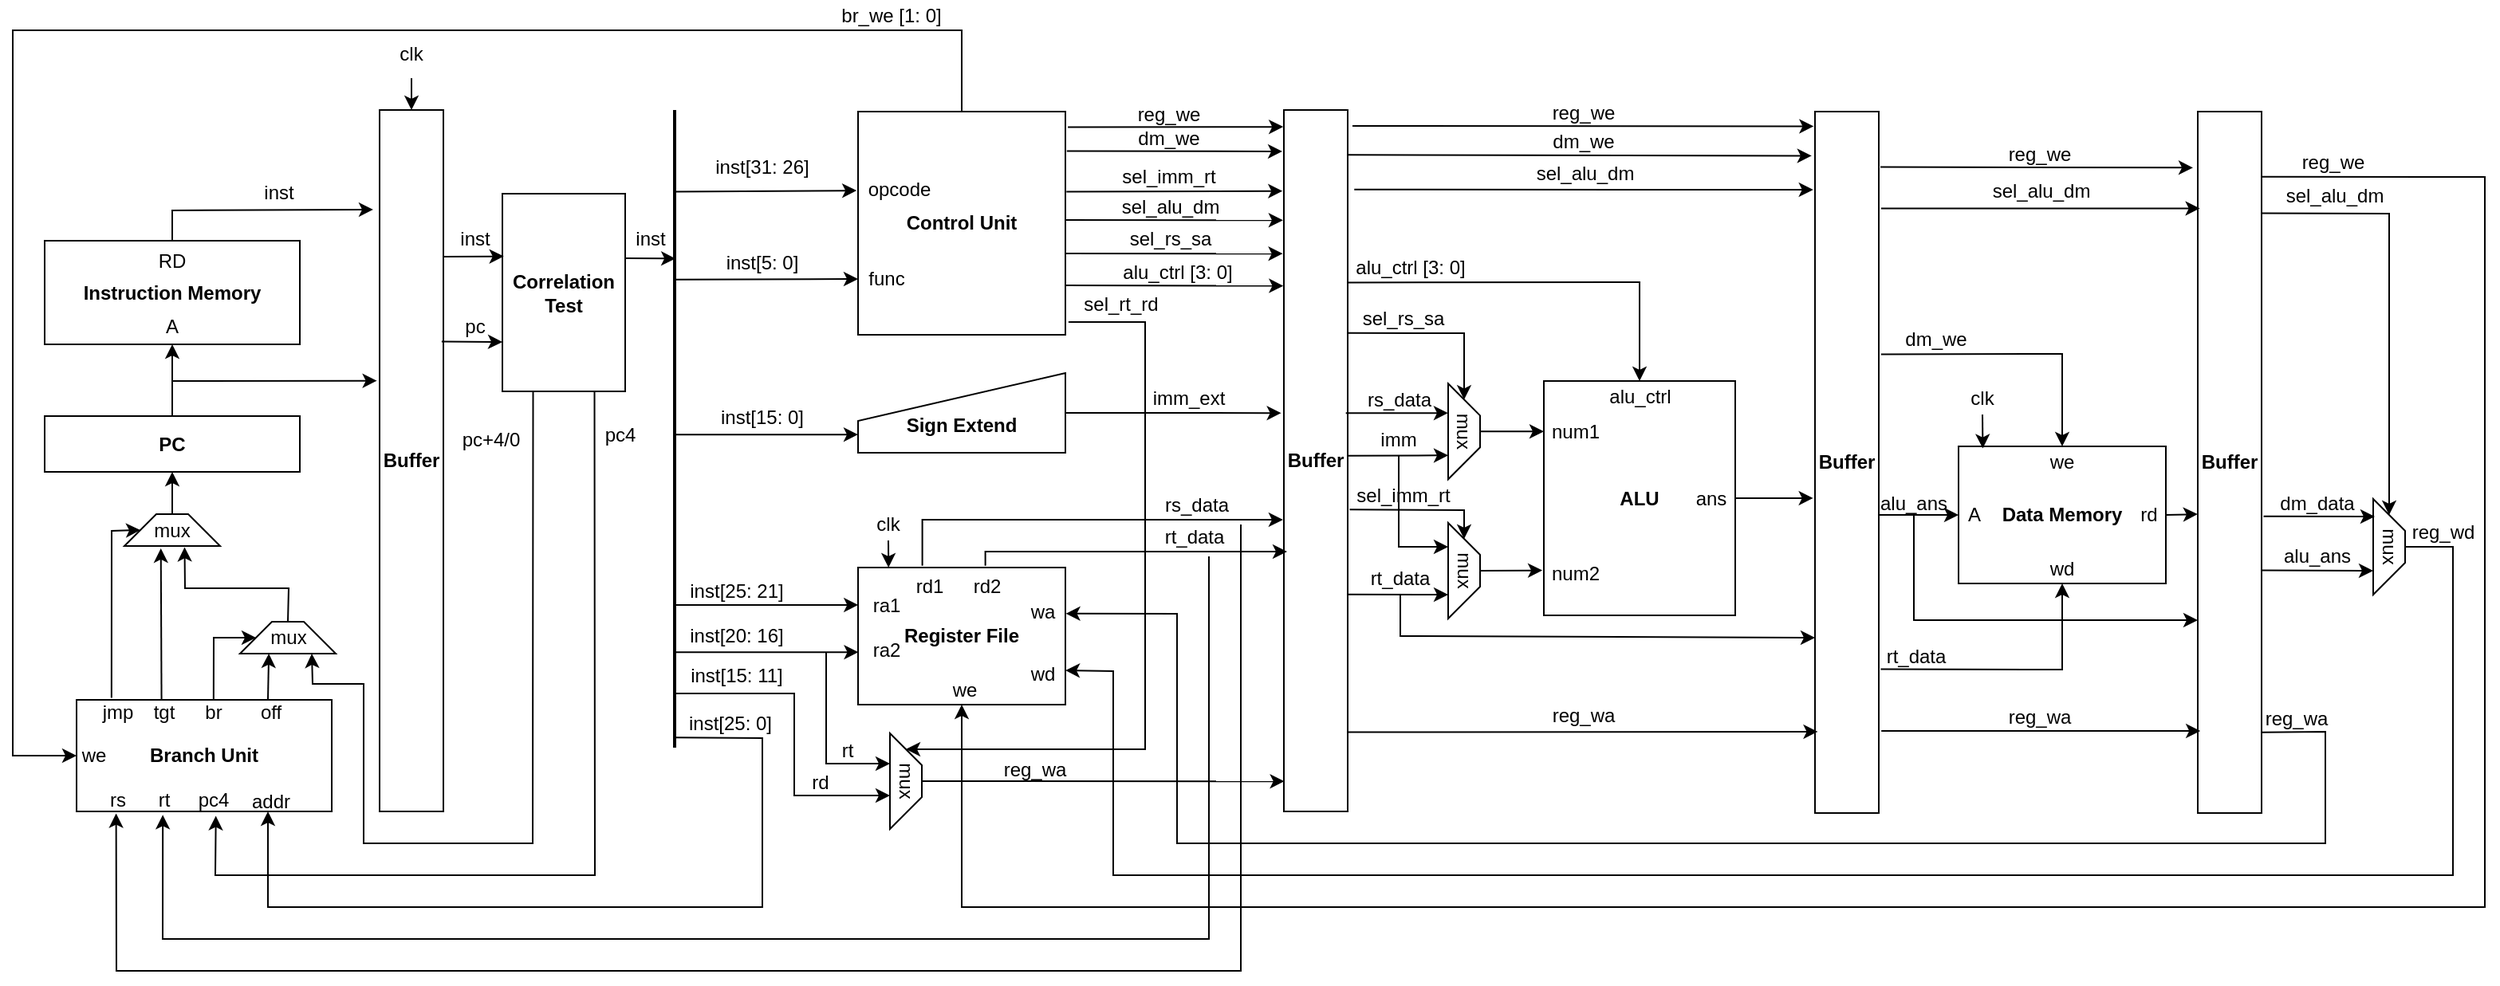 <mxfile version="16.5.1" type="device"><diagram id="fqWSo0Vh-rP6VOD5hqYt" name="第 1 页"><mxGraphModel dx="596" dy="844" grid="1" gridSize="10" guides="1" tooltips="1" connect="1" arrows="1" fold="1" page="1" pageScale="1" pageWidth="827" pageHeight="1169" math="0" shadow="0"><root><mxCell id="0"/><mxCell id="1" parent="0"/><mxCell id="6YyMA-jv89Mr3IoV8GLY-1" value="&lt;b&gt;Buffer&lt;/b&gt;" style="rounded=0;whiteSpace=wrap;html=1;" parent="1" vertex="1"><mxGeometry x="260" y="250" width="40" height="440" as="geometry"/></mxCell><mxCell id="6YyMA-jv89Mr3IoV8GLY-10" style="edgeStyle=orthogonalEdgeStyle;rounded=0;orthogonalLoop=1;jettySize=auto;html=1;exitX=0.5;exitY=0;exitDx=0;exitDy=0;entryX=0.5;entryY=1;entryDx=0;entryDy=0;" parent="1" source="6YyMA-jv89Mr3IoV8GLY-2" target="6YyMA-jv89Mr3IoV8GLY-9" edge="1"><mxGeometry relative="1" as="geometry"/></mxCell><mxCell id="6YyMA-jv89Mr3IoV8GLY-2" value="&lt;b&gt;PC&lt;/b&gt;" style="rounded=0;whiteSpace=wrap;html=1;" parent="1" vertex="1"><mxGeometry x="50" y="442" width="160" height="35" as="geometry"/></mxCell><mxCell id="6YyMA-jv89Mr3IoV8GLY-9" value="&lt;b&gt;Instruction Memory&lt;/b&gt;" style="rounded=0;whiteSpace=wrap;html=1;" parent="1" vertex="1"><mxGeometry x="50" y="332" width="160" height="65" as="geometry"/></mxCell><mxCell id="6YyMA-jv89Mr3IoV8GLY-11" value="A" style="text;html=1;strokeColor=none;fillColor=none;align=center;verticalAlign=middle;whiteSpace=wrap;rounded=0;" parent="1" vertex="1"><mxGeometry x="100" y="371" width="60" height="30" as="geometry"/></mxCell><mxCell id="6YyMA-jv89Mr3IoV8GLY-12" value="RD" style="text;html=1;strokeColor=none;fillColor=none;align=center;verticalAlign=middle;whiteSpace=wrap;rounded=0;" parent="1" vertex="1"><mxGeometry x="100" y="330" width="60" height="30" as="geometry"/></mxCell><mxCell id="_MHcWoRGBgZmCn0sWtgG-4" value="&lt;b&gt;Control Unit&lt;/b&gt;" style="rounded=0;whiteSpace=wrap;html=1;" parent="1" vertex="1"><mxGeometry x="560" y="251" width="130" height="140" as="geometry"/></mxCell><mxCell id="_MHcWoRGBgZmCn0sWtgG-12" value="" style="line;strokeWidth=2;direction=south;html=1;" parent="1" vertex="1"><mxGeometry x="440" y="250" width="10" height="400" as="geometry"/></mxCell><mxCell id="_MHcWoRGBgZmCn0sWtgG-14" value="inst" style="text;html=1;strokeColor=none;fillColor=none;align=center;verticalAlign=middle;whiteSpace=wrap;rounded=0;" parent="1" vertex="1"><mxGeometry x="290" y="315.5" width="60" height="30" as="geometry"/></mxCell><mxCell id="_MHcWoRGBgZmCn0sWtgG-18" value="" style="endArrow=classic;html=1;rounded=0;exitX=0.34;exitY=0.571;exitDx=0;exitDy=0;exitPerimeter=0;entryX=0;entryY=0.75;entryDx=0;entryDy=0;" parent="1" target="_MHcWoRGBgZmCn0sWtgG-4" edge="1"><mxGeometry width="50" height="50" relative="1" as="geometry"><mxPoint x="444.29" y="356.4" as="sourcePoint"/><mxPoint x="540" y="521" as="targetPoint"/></mxGeometry></mxCell><mxCell id="_MHcWoRGBgZmCn0sWtgG-19" value="inst[31: 26]" style="text;html=1;strokeColor=none;fillColor=none;align=center;verticalAlign=middle;whiteSpace=wrap;rounded=0;" parent="1" vertex="1"><mxGeometry x="450" y="271" width="100" height="30" as="geometry"/></mxCell><mxCell id="_MHcWoRGBgZmCn0sWtgG-20" value="inst[5: 0]" style="text;html=1;strokeColor=none;fillColor=none;align=center;verticalAlign=middle;whiteSpace=wrap;rounded=0;" parent="1" vertex="1"><mxGeometry x="450" y="331" width="100" height="30" as="geometry"/></mxCell><mxCell id="_MHcWoRGBgZmCn0sWtgG-23" value="" style="endArrow=classic;html=1;rounded=0;exitX=0.162;exitY=0.571;exitDx=0;exitDy=0;exitPerimeter=0;entryX=-0.007;entryY=0.354;entryDx=0;entryDy=0;entryPerimeter=0;" parent="1" target="_MHcWoRGBgZmCn0sWtgG-4" edge="1"><mxGeometry width="50" height="50" relative="1" as="geometry"><mxPoint x="444.29" y="301.22" as="sourcePoint"/><mxPoint x="550" y="301" as="targetPoint"/></mxGeometry></mxCell><mxCell id="_MHcWoRGBgZmCn0sWtgG-25" value="opcode" style="text;html=1;strokeColor=none;fillColor=none;align=center;verticalAlign=middle;whiteSpace=wrap;rounded=0;" parent="1" vertex="1"><mxGeometry x="556" y="285" width="60" height="30" as="geometry"/></mxCell><mxCell id="_MHcWoRGBgZmCn0sWtgG-26" value="func" style="text;html=1;strokeColor=none;fillColor=none;align=center;verticalAlign=middle;whiteSpace=wrap;rounded=0;" parent="1" vertex="1"><mxGeometry x="548" y="341" width="60" height="30" as="geometry"/></mxCell><mxCell id="_MHcWoRGBgZmCn0sWtgG-32" value="" style="group" parent="1" vertex="1" connectable="0"><mxGeometry x="260" y="200" width="60" height="30" as="geometry"/></mxCell><mxCell id="_MHcWoRGBgZmCn0sWtgG-29" value="" style="group" parent="_MHcWoRGBgZmCn0sWtgG-32" vertex="1" connectable="0"><mxGeometry width="60" height="30" as="geometry"/></mxCell><mxCell id="_MHcWoRGBgZmCn0sWtgG-2" value="clk" style="text;html=1;strokeColor=none;fillColor=none;align=center;verticalAlign=middle;whiteSpace=wrap;rounded=0;" parent="_MHcWoRGBgZmCn0sWtgG-29" vertex="1"><mxGeometry x="-10" width="60" height="30" as="geometry"/></mxCell><mxCell id="_MHcWoRGBgZmCn0sWtgG-3" style="edgeStyle=orthogonalEdgeStyle;rounded=0;orthogonalLoop=1;jettySize=auto;html=1;exitX=0.5;exitY=1;exitDx=0;exitDy=0;entryX=0.5;entryY=0;entryDx=0;entryDy=0;" parent="_MHcWoRGBgZmCn0sWtgG-32" source="_MHcWoRGBgZmCn0sWtgG-2" target="6YyMA-jv89Mr3IoV8GLY-1" edge="1"><mxGeometry relative="1" as="geometry"/></mxCell><mxCell id="_MHcWoRGBgZmCn0sWtgG-37" value="" style="group" parent="1" vertex="1" connectable="0"><mxGeometry x="564" y="500" width="30" height="20" as="geometry"/></mxCell><mxCell id="_MHcWoRGBgZmCn0sWtgG-38" value="" style="group" parent="_MHcWoRGBgZmCn0sWtgG-37" vertex="1" connectable="0"><mxGeometry width="30" height="20" as="geometry"/></mxCell><mxCell id="_MHcWoRGBgZmCn0sWtgG-39" value="clk" style="text;html=1;strokeColor=none;fillColor=none;align=center;verticalAlign=middle;whiteSpace=wrap;rounded=0;" parent="_MHcWoRGBgZmCn0sWtgG-38" vertex="1"><mxGeometry width="30" height="20" as="geometry"/></mxCell><mxCell id="_MHcWoRGBgZmCn0sWtgG-40" style="edgeStyle=orthogonalEdgeStyle;rounded=0;orthogonalLoop=1;jettySize=auto;html=1;exitX=0.5;exitY=1;exitDx=0;exitDy=0;entryX=0.5;entryY=0;entryDx=0;entryDy=0;" parent="_MHcWoRGBgZmCn0sWtgG-37" source="_MHcWoRGBgZmCn0sWtgG-39" edge="1"><mxGeometry relative="1" as="geometry"/></mxCell><mxCell id="_MHcWoRGBgZmCn0sWtgG-42" value="" style="endArrow=classic;html=1;rounded=0;exitX=0.679;exitY=0.514;exitDx=0;exitDy=0;exitPerimeter=0;entryX=0.001;entryY=0.308;entryDx=0;entryDy=0;entryPerimeter=0;" parent="1" edge="1"><mxGeometry width="50" height="50" relative="1" as="geometry"><mxPoint x="444.86" y="560.49" as="sourcePoint"/><mxPoint x="560.13" y="560.488" as="targetPoint"/></mxGeometry></mxCell><mxCell id="_MHcWoRGBgZmCn0sWtgG-43" value="" style="endArrow=classic;html=1;rounded=0;exitX=0.768;exitY=0.467;exitDx=0;exitDy=0;exitPerimeter=0;entryX=0.002;entryY=0.629;entryDx=0;entryDy=0;entryPerimeter=0;" parent="1" edge="1"><mxGeometry width="50" height="50" relative="1" as="geometry"><mxPoint x="445.33" y="590.08" as="sourcePoint"/><mxPoint x="560.26" y="590.094" as="targetPoint"/></mxGeometry></mxCell><mxCell id="_MHcWoRGBgZmCn0sWtgG-44" value="inst[25: 21]" style="text;html=1;strokeColor=none;fillColor=none;align=center;verticalAlign=middle;whiteSpace=wrap;rounded=0;" parent="1" vertex="1"><mxGeometry x="434" y="537" width="100" height="30" as="geometry"/></mxCell><mxCell id="_MHcWoRGBgZmCn0sWtgG-45" value="inst[20: 16]" style="text;html=1;strokeColor=none;fillColor=none;align=center;verticalAlign=middle;whiteSpace=wrap;rounded=0;" parent="1" vertex="1"><mxGeometry x="434" y="565" width="100" height="30" as="geometry"/></mxCell><mxCell id="_MHcWoRGBgZmCn0sWtgG-61" value="" style="endArrow=classic;html=1;rounded=0;exitX=0.5;exitY=1;exitDx=0;exitDy=0;entryX=0.147;entryY=0;entryDx=0;entryDy=0;entryPerimeter=0;" parent="1" source="_MHcWoRGBgZmCn0sWtgG-39" target="_MHcWoRGBgZmCn0sWtgG-24" edge="1"><mxGeometry width="50" height="50" relative="1" as="geometry"><mxPoint x="579" y="523.0" as="sourcePoint"/><mxPoint x="650" y="523" as="targetPoint"/></mxGeometry></mxCell><mxCell id="_MHcWoRGBgZmCn0sWtgG-63" value="" style="endArrow=classic;html=1;rounded=0;entryX=0.323;entryY=0.442;entryDx=0;entryDy=0;entryPerimeter=0;exitX=1.005;exitY=0.617;exitDx=0;exitDy=0;exitPerimeter=0;" parent="1" edge="1"><mxGeometry width="50" height="50" relative="1" as="geometry"><mxPoint x="414.385" y="343.008" as="sourcePoint"/><mxPoint x="445.58" y="343.2" as="targetPoint"/></mxGeometry></mxCell><mxCell id="_MHcWoRGBgZmCn0sWtgG-66" value="" style="group" parent="1" vertex="1" connectable="0"><mxGeometry x="560" y="537" width="130" height="86" as="geometry"/></mxCell><mxCell id="_MHcWoRGBgZmCn0sWtgG-24" value="&lt;b&gt;Register File&lt;/b&gt;" style="rounded=0;whiteSpace=wrap;html=1;" parent="_MHcWoRGBgZmCn0sWtgG-66" vertex="1"><mxGeometry width="130" height="86" as="geometry"/></mxCell><mxCell id="_MHcWoRGBgZmCn0sWtgG-47" value="ra1" style="text;html=1;strokeColor=none;fillColor=none;align=center;verticalAlign=middle;whiteSpace=wrap;rounded=0;" parent="_MHcWoRGBgZmCn0sWtgG-66" vertex="1"><mxGeometry x="7" y="16" width="22" height="15" as="geometry"/></mxCell><mxCell id="_MHcWoRGBgZmCn0sWtgG-48" value="ra2" style="text;html=1;strokeColor=none;fillColor=none;align=center;verticalAlign=middle;whiteSpace=wrap;rounded=0;" parent="_MHcWoRGBgZmCn0sWtgG-66" vertex="1"><mxGeometry x="7" y="44" width="22" height="15" as="geometry"/></mxCell><mxCell id="_MHcWoRGBgZmCn0sWtgG-50" value="rd1&lt;span style=&quot;color: rgba(0 , 0 , 0 , 0) ; font-family: monospace ; font-size: 0px&quot;&gt;%3CmxGraphModel%3E%3Croot%3E%3CmxCell%20id%3D%220%22%2F%3E%3CmxCell%20id%3D%221%22%20parent%3D%220%22%2F%3E%3CmxCell%20id%3D%222%22%20value%3D%22ra2%22%20style%3D%22text%3Bhtml%3D1%3BstrokeColor%3Dnone%3BfillColor%3Dnone%3Balign%3Dcenter%3BverticalAlign%3Dmiddle%3BwhiteSpace%3Dwrap%3Brounded%3D0%3B%22%20vertex%3D%221%22%20parent%3D%221%22%3E%3CmxGeometry%20x%3D%22567%22%20y%3D%22480%22%20width%3D%2222%22%20height%3D%2215%22%20as%3D%22geometry%22%2F%3E%3C%2FmxCell%3E%3C%2Froot%3E%3C%2FmxGraphModel%3E&lt;/span&gt;" style="text;html=1;strokeColor=none;fillColor=none;align=center;verticalAlign=middle;whiteSpace=wrap;rounded=0;" parent="_MHcWoRGBgZmCn0sWtgG-66" vertex="1"><mxGeometry x="34" y="4" width="22" height="15" as="geometry"/></mxCell><mxCell id="_MHcWoRGBgZmCn0sWtgG-51" value="rd2" style="text;html=1;strokeColor=none;fillColor=none;align=center;verticalAlign=middle;whiteSpace=wrap;rounded=0;" parent="_MHcWoRGBgZmCn0sWtgG-66" vertex="1"><mxGeometry x="70" y="4" width="22" height="15" as="geometry"/></mxCell><mxCell id="_MHcWoRGBgZmCn0sWtgG-52" value="wa&lt;span style=&quot;color: rgba(0 , 0 , 0 , 0) ; font-family: monospace ; font-size: 0px&quot;&gt;%3CmxGraphModel%3E%3Croot%3E%3CmxCell%20id%3D%220%22%2F%3E%3CmxCell%20id%3D%221%22%20parent%3D%220%22%2F%3E%3CmxCell%20id%3D%222%22%20value%3D%22rd1%26lt%3Bspan%20style%3D%26quot%3Bcolor%3A%20rgba(0%20%2C%200%20%2C%200%20%2C%200)%20%3B%20font-family%3A%20monospace%20%3B%20font-size%3A%200px%26quot%3B%26gt%3B%253CmxGraphModel%253E%253Croot%253E%253CmxCell%2520id%253D%25220%2522%252F%253E%253CmxCell%2520id%253D%25221%2522%2520parent%253D%25220%2522%252F%253E%253CmxCell%2520id%253D%25222%2522%2520value%253D%2522ra2%2522%2520style%253D%2522text%253Bhtml%253D1%253BstrokeColor%253Dnone%253BfillColor%253Dnone%253Balign%253Dcenter%253BverticalAlign%253Dmiddle%253BwhiteSpace%253Dwrap%253Brounded%253D0%253B%2522%2520vertex%253D%25221%2522%2520parent%253D%25221%2522%253E%253CmxGeometry%2520x%253D%2522567%2522%2520y%253D%2522480%2522%2520width%253D%252222%2522%2520height%253D%252215%2522%2520as%253D%2522geometry%2522%252F%253E%253C%252FmxCell%253E%253C%252Froot%253E%253C%252FmxGraphModel%253E%26lt%3B%2Fspan%26gt%3B%22%20style%3D%22text%3Bhtml%3D1%3BstrokeColor%3Dnone%3BfillColor%3Dnone%3Balign%3Dcenter%3BverticalAlign%3Dmiddle%3BwhiteSpace%3Dwrap%3Brounded%3D0%3B%22%20vertex%3D%221%22%20parent%3D%221%22%3E%3CmxGeometry%20x%3D%22594%22%20y%3D%22438%22%20width%3D%2222%22%20height%3D%2215%22%20as%3D%22geometry%22%2F%3E%3C%2FmxCell%3E%3C%2Froot%3E%3C%2FmxGraphModel%3E&lt;/span&gt;&lt;span style=&quot;color: rgba(0 , 0 , 0 , 0) ; font-family: monospace ; font-size: 0px&quot;&gt;%3CmxGraphModel%3E%3Croot%3E%3CmxCell%20id%3D%220%22%2F%3E%3CmxCell%20id%3D%221%22%20parent%3D%220%22%2F%3E%3CmxCell%20id%3D%222%22%20value%3D%22rd1%26lt%3Bspan%20style%3D%26quot%3Bcolor%3A%20rgba(0%20%2C%200%20%2C%200%20%2C%200)%20%3B%20font-family%3A%20monospace%20%3B%20font-size%3A%200px%26quot%3B%26gt%3B%253CmxGraphModel%253E%253Croot%253E%253CmxCell%2520id%253D%25220%2522%252F%253E%253CmxCell%2520id%253D%25221%2522%2520parent%253D%25220%2522%252F%253E%253CmxCell%2520id%253D%25222%2522%2520value%253D%2522ra2%2522%2520style%253D%2522text%253Bhtml%253D1%253BstrokeColor%253Dnone%253BfillColor%253Dnone%253Balign%253Dcenter%253BverticalAlign%253Dmiddle%253BwhiteSpace%253Dwrap%253Brounded%253D0%253B%2522%2520vertex%253D%25221%2522%2520parent%253D%25221%2522%253E%253CmxGeometry%2520x%253D%2522567%2522%2520y%253D%2522480%2522%2520width%253D%252222%2522%2520height%253D%252215%2522%2520as%253D%2522geometry%2522%252F%253E%253C%252FmxCell%253E%253C%252Froot%253E%253C%252FmxGraphModel%253E%26lt%3B%2Fspan%26gt%3B%22%20style%3D%22text%3Bhtml%3D1%3BstrokeColor%3Dnone%3BfillColor%3Dnone%3Balign%3Dcenter%3BverticalAlign%3Dmiddle%3BwhiteSpace%3Dwrap%3Brounded%3D0%3B%22%20vertex%3D%221%22%20parent%3D%221%22%3E%3CmxGeometry%20x%3D%22594%22%20y%3D%22438%22%20width%3D%2222%22%20height%3D%2215%22%20as%3D%22geometry%22%2F%3E%3C%2FmxCell%3E%3C%2Froot%3E%3C%2FmxGraphModel%3E&lt;/span&gt;" style="text;html=1;strokeColor=none;fillColor=none;align=center;verticalAlign=middle;whiteSpace=wrap;rounded=0;" parent="_MHcWoRGBgZmCn0sWtgG-66" vertex="1"><mxGeometry x="105" y="20" width="22" height="15" as="geometry"/></mxCell><mxCell id="_MHcWoRGBgZmCn0sWtgG-53" value="wd" style="text;html=1;strokeColor=none;fillColor=none;align=center;verticalAlign=middle;whiteSpace=wrap;rounded=0;" parent="_MHcWoRGBgZmCn0sWtgG-66" vertex="1"><mxGeometry x="105" y="59" width="22" height="15" as="geometry"/></mxCell><mxCell id="_MHcWoRGBgZmCn0sWtgG-54" value="we" style="text;html=1;strokeColor=none;fillColor=none;align=center;verticalAlign=middle;whiteSpace=wrap;rounded=0;" parent="_MHcWoRGBgZmCn0sWtgG-66" vertex="1"><mxGeometry x="56" y="69" width="22" height="15" as="geometry"/></mxCell><mxCell id="_MHcWoRGBgZmCn0sWtgG-67" value="&lt;b&gt;Buffer&lt;/b&gt;" style="rounded=0;whiteSpace=wrap;html=1;" parent="1" vertex="1"><mxGeometry x="827" y="250" width="40" height="440" as="geometry"/></mxCell><mxCell id="WMKWctLFsiUreodFjuzI-29" value="" style="group" parent="1" vertex="1" connectable="0"><mxGeometry x="720" y="243" width="70" height="19" as="geometry"/></mxCell><mxCell id="WMKWctLFsiUreodFjuzI-4" value="" style="endArrow=classic;html=1;rounded=0;exitX=1.012;exitY=0.07;exitDx=0;exitDy=0;exitPerimeter=0;entryX=-0.01;entryY=0.024;entryDx=0;entryDy=0;entryPerimeter=0;" parent="WMKWctLFsiUreodFjuzI-29" source="_MHcWoRGBgZmCn0sWtgG-4" target="_MHcWoRGBgZmCn0sWtgG-67" edge="1"><mxGeometry width="50" height="50" relative="1" as="geometry"><mxPoint x="10" y="68" as="sourcePoint"/><mxPoint x="60" y="18" as="targetPoint"/></mxGeometry></mxCell><mxCell id="WMKWctLFsiUreodFjuzI-14" value="reg_we" style="text;html=1;strokeColor=none;fillColor=none;align=center;verticalAlign=middle;whiteSpace=wrap;rounded=0;" parent="WMKWctLFsiUreodFjuzI-29" vertex="1"><mxGeometry width="70" height="19" as="geometry"/></mxCell><mxCell id="WMKWctLFsiUreodFjuzI-30" value="" style="group" parent="1" vertex="1" connectable="0"><mxGeometry x="720" y="258" width="70" height="19" as="geometry"/></mxCell><mxCell id="WMKWctLFsiUreodFjuzI-15" value="" style="endArrow=classic;html=1;rounded=0;exitX=1.007;exitY=0.177;exitDx=0;exitDy=0;exitPerimeter=0;entryX=-0.024;entryY=0.059;entryDx=0;entryDy=0;entryPerimeter=0;" parent="WMKWctLFsiUreodFjuzI-30" source="_MHcWoRGBgZmCn0sWtgG-4" target="_MHcWoRGBgZmCn0sWtgG-67" edge="1"><mxGeometry width="50" height="50" relative="1" as="geometry"><mxPoint x="-30.91" y="17.7" as="sourcePoint"/><mxPoint x="106.64" y="17.92" as="targetPoint"/></mxGeometry></mxCell><mxCell id="WMKWctLFsiUreodFjuzI-16" value="dm_we" style="text;html=1;strokeColor=none;fillColor=none;align=center;verticalAlign=middle;whiteSpace=wrap;rounded=0;" parent="WMKWctLFsiUreodFjuzI-30" vertex="1"><mxGeometry width="70" height="19" as="geometry"/></mxCell><mxCell id="WMKWctLFsiUreodFjuzI-33" value="" style="group" parent="1" vertex="1" connectable="0"><mxGeometry x="720" y="282" width="70" height="19" as="geometry"/></mxCell><mxCell id="WMKWctLFsiUreodFjuzI-19" value="" style="endArrow=classic;html=1;rounded=0;exitX=1.005;exitY=0.58;exitDx=0;exitDy=0;exitPerimeter=0;entryX=-0.021;entryY=0.186;entryDx=0;entryDy=0;entryPerimeter=0;" parent="WMKWctLFsiUreodFjuzI-33" edge="1"><mxGeometry width="50" height="50" relative="1" as="geometry"><mxPoint x="-29.35" y="19.2" as="sourcePoint"/><mxPoint x="106.16" y="18.84" as="targetPoint"/></mxGeometry></mxCell><mxCell id="WMKWctLFsiUreodFjuzI-20" value="sel_imm_rt" style="text;html=1;strokeColor=none;fillColor=none;align=center;verticalAlign=middle;whiteSpace=wrap;rounded=0;" parent="WMKWctLFsiUreodFjuzI-33" vertex="1"><mxGeometry width="70" height="19" as="geometry"/></mxCell><mxCell id="WMKWctLFsiUreodFjuzI-34" value="" style="group" parent="1" vertex="1" connectable="0"><mxGeometry x="721" y="301" width="70" height="19" as="geometry"/></mxCell><mxCell id="WMKWctLFsiUreodFjuzI-22" value="" style="endArrow=classic;html=1;rounded=0;exitX=1.001;exitY=0.693;exitDx=0;exitDy=0;exitPerimeter=0;entryX=-0.014;entryY=0.223;entryDx=0;entryDy=0;entryPerimeter=0;" parent="WMKWctLFsiUreodFjuzI-34" edge="1"><mxGeometry width="50" height="50" relative="1" as="geometry"><mxPoint x="-30.87" y="18.02" as="sourcePoint"/><mxPoint x="105.44" y="18.12" as="targetPoint"/></mxGeometry></mxCell><mxCell id="WMKWctLFsiUreodFjuzI-23" value="sel_alu_dm" style="text;html=1;strokeColor=none;fillColor=none;align=center;verticalAlign=middle;whiteSpace=wrap;rounded=0;" parent="WMKWctLFsiUreodFjuzI-34" vertex="1"><mxGeometry width="70" height="19" as="geometry"/></mxCell><mxCell id="WMKWctLFsiUreodFjuzI-42" value="" style="group" parent="1" vertex="1" connectable="0"><mxGeometry x="641" y="508" width="188" height="19" as="geometry"/></mxCell><mxCell id="WMKWctLFsiUreodFjuzI-2" style="edgeStyle=orthogonalEdgeStyle;rounded=0;orthogonalLoop=1;jettySize=auto;html=1;exitX=0.614;exitY=-0.013;exitDx=0;exitDy=0;exitPerimeter=0;" parent="WMKWctLFsiUreodFjuzI-42" source="_MHcWoRGBgZmCn0sWtgG-24" edge="1"><mxGeometry relative="1" as="geometry"><mxPoint x="188" y="19" as="targetPoint"/><Array as="points"><mxPoint y="19"/><mxPoint x="188" y="19"/></Array></mxGeometry></mxCell><mxCell id="WMKWctLFsiUreodFjuzI-40" value="rt_data" style="text;html=1;strokeColor=none;fillColor=none;align=center;verticalAlign=middle;whiteSpace=wrap;rounded=0;" parent="WMKWctLFsiUreodFjuzI-42" vertex="1"><mxGeometry x="115" width="30" height="19" as="geometry"/></mxCell><mxCell id="WMKWctLFsiUreodFjuzI-45" value="" style="group" parent="1" vertex="1" connectable="0"><mxGeometry x="445.14" y="415" width="244.86" height="50" as="geometry"/></mxCell><mxCell id="_MHcWoRGBgZmCn0sWtgG-60" value="&lt;b&gt;&lt;br&gt;Sign Extend&lt;/b&gt;" style="shape=manualInput;whiteSpace=wrap;html=1;" parent="WMKWctLFsiUreodFjuzI-45" vertex="1"><mxGeometry x="114.86" width="130" height="50" as="geometry"/></mxCell><mxCell id="_MHcWoRGBgZmCn0sWtgG-64" value="" style="endArrow=classic;html=1;rounded=0;exitX=0.945;exitY=0.486;exitDx=0;exitDy=0;exitPerimeter=0;entryX=0;entryY=0.872;entryDx=0;entryDy=0;entryPerimeter=0;" parent="WMKWctLFsiUreodFjuzI-45" edge="1"><mxGeometry width="50" height="50" relative="1" as="geometry"><mxPoint y="38.6" as="sourcePoint"/><mxPoint x="114.86" y="38.6" as="targetPoint"/></mxGeometry></mxCell><mxCell id="_MHcWoRGBgZmCn0sWtgG-65" value="inst[15: 0]" style="text;html=1;strokeColor=none;fillColor=none;align=center;verticalAlign=middle;whiteSpace=wrap;rounded=0;" parent="WMKWctLFsiUreodFjuzI-45" vertex="1"><mxGeometry x="4.86" y="12.5" width="100" height="30" as="geometry"/></mxCell><mxCell id="WMKWctLFsiUreodFjuzI-44" value="" style="endArrow=classic;html=1;rounded=0;exitX=1;exitY=0.5;exitDx=0;exitDy=0;entryX=-0.042;entryY=0.432;entryDx=0;entryDy=0;entryPerimeter=0;" parent="WMKWctLFsiUreodFjuzI-45" source="_MHcWoRGBgZmCn0sWtgG-60" target="_MHcWoRGBgZmCn0sWtgG-67" edge="1"><mxGeometry width="50" height="50" relative="1" as="geometry"><mxPoint x="254.86" y="14.5" as="sourcePoint"/><mxPoint x="304.86" y="-35.5" as="targetPoint"/></mxGeometry></mxCell><mxCell id="WMKWctLFsiUreodFjuzI-46" value="" style="group" parent="1" vertex="1" connectable="0"><mxGeometry x="600" y="488.5" width="191" height="19" as="geometry"/></mxCell><mxCell id="WMKWctLFsiUreodFjuzI-3" style="edgeStyle=orthogonalEdgeStyle;rounded=0;orthogonalLoop=1;jettySize=auto;html=1;entryX=-0.014;entryY=0.341;entryDx=0;entryDy=0;entryPerimeter=0;exitX=0.31;exitY=-0.013;exitDx=0;exitDy=0;exitPerimeter=0;" parent="WMKWctLFsiUreodFjuzI-46" source="_MHcWoRGBgZmCn0sWtgG-24" edge="1"><mxGeometry relative="1" as="geometry"><mxPoint y="48.5" as="sourcePoint"/><mxPoint x="226.44" y="18.54" as="targetPoint"/><Array as="points"><mxPoint y="18.5"/></Array></mxGeometry></mxCell><mxCell id="WMKWctLFsiUreodFjuzI-38" value="rs_data" style="text;html=1;strokeColor=none;fillColor=none;align=center;verticalAlign=middle;whiteSpace=wrap;rounded=0;" parent="WMKWctLFsiUreodFjuzI-46" vertex="1"><mxGeometry x="153" width="39" height="19" as="geometry"/></mxCell><mxCell id="WMKWctLFsiUreodFjuzI-47" value="&lt;b&gt;Buffer&lt;/b&gt;" style="rounded=0;whiteSpace=wrap;html=1;" parent="1" vertex="1"><mxGeometry x="1160" y="251" width="40" height="440" as="geometry"/></mxCell><mxCell id="WMKWctLFsiUreodFjuzI-50" value="" style="endArrow=classic;html=1;rounded=0;entryX=0;entryY=0.5;entryDx=0;entryDy=0;exitX=0.5;exitY=0;exitDx=0;exitDy=0;" parent="1" source="EHbE_6GQoGIsTzhffgXP-10" target="WMKWctLFsiUreodFjuzI-54" edge="1"><mxGeometry width="50" height="50" relative="1" as="geometry"><mxPoint x="866.96" y="463.72" as="sourcePoint"/><mxPoint x="1050" y="394" as="targetPoint"/></mxGeometry></mxCell><mxCell id="WMKWctLFsiUreodFjuzI-55" value="imm_ext" style="text;html=1;strokeColor=none;fillColor=none;align=center;verticalAlign=middle;whiteSpace=wrap;rounded=0;" parent="1" vertex="1"><mxGeometry x="735" y="421" width="65" height="20" as="geometry"/></mxCell><mxCell id="WMKWctLFsiUreodFjuzI-56" value="mux" style="shape=trapezoid;perimeter=trapezoidPerimeter;whiteSpace=wrap;html=1;fixedSize=1;rotation=90;" parent="1" vertex="1"><mxGeometry x="910" y="529" width="60" height="20" as="geometry"/></mxCell><mxCell id="WMKWctLFsiUreodFjuzI-57" value="" style="endArrow=classic;html=1;rounded=0;entryX=0.25;entryY=1;entryDx=0;entryDy=0;exitX=0.5;exitY=1;exitDx=0;exitDy=0;" parent="1" source="EHbE_6GQoGIsTzhffgXP-13" target="WMKWctLFsiUreodFjuzI-56" edge="1"><mxGeometry width="50" height="50" relative="1" as="geometry"><mxPoint x="880" y="470" as="sourcePoint"/><mxPoint x="950" y="414" as="targetPoint"/><Array as="points"><mxPoint x="899" y="524"/></Array></mxGeometry></mxCell><mxCell id="WMKWctLFsiUreodFjuzI-58" value="" style="endArrow=classic;html=1;rounded=0;entryX=0.75;entryY=1;entryDx=0;entryDy=0;exitX=0.999;exitY=0.818;exitDx=0;exitDy=0;exitPerimeter=0;" parent="1" target="WMKWctLFsiUreodFjuzI-56" edge="1"><mxGeometry width="50" height="50" relative="1" as="geometry"><mxPoint x="866.96" y="553.92" as="sourcePoint"/><mxPoint x="950" y="414" as="targetPoint"/></mxGeometry></mxCell><mxCell id="WMKWctLFsiUreodFjuzI-60" value="rt_data" style="text;html=1;strokeColor=none;fillColor=none;align=center;verticalAlign=middle;whiteSpace=wrap;rounded=0;" parent="1" vertex="1"><mxGeometry x="880" y="534" width="40" height="20" as="geometry"/></mxCell><mxCell id="WMKWctLFsiUreodFjuzI-61" value="" style="endArrow=classic;html=1;rounded=0;exitX=0.5;exitY=0;exitDx=0;exitDy=0;entryX=-0.008;entryY=0.808;entryDx=0;entryDy=0;entryPerimeter=0;" parent="1" source="WMKWctLFsiUreodFjuzI-56" target="WMKWctLFsiUreodFjuzI-48" edge="1"><mxGeometry width="50" height="50" relative="1" as="geometry"><mxPoint x="900" y="464" as="sourcePoint"/><mxPoint x="950" y="414" as="targetPoint"/></mxGeometry></mxCell><mxCell id="WMKWctLFsiUreodFjuzI-62" value="" style="endArrow=classic;html=1;rounded=0;exitX=1.031;exitY=0.697;exitDx=0;exitDy=0;exitPerimeter=0;entryX=0;entryY=0.5;entryDx=0;entryDy=0;" parent="1" target="WMKWctLFsiUreodFjuzI-56" edge="1"><mxGeometry width="50" height="50" relative="1" as="geometry"><mxPoint x="868.24" y="500.68" as="sourcePoint"/><mxPoint x="950" y="414" as="targetPoint"/><Array as="points"><mxPoint x="940" y="501"/></Array></mxGeometry></mxCell><mxCell id="WMKWctLFsiUreodFjuzI-65" value="sel_imm_rt" style="text;html=1;strokeColor=none;fillColor=none;align=center;verticalAlign=middle;whiteSpace=wrap;rounded=0;" parent="1" vertex="1"><mxGeometry x="867" y="482" width="70" height="19" as="geometry"/></mxCell><mxCell id="WMKWctLFsiUreodFjuzI-67" value="" style="group" parent="1" vertex="1" connectable="0"><mxGeometry x="990" y="420" width="120" height="147" as="geometry"/></mxCell><mxCell id="WMKWctLFsiUreodFjuzI-48" value="&lt;b&gt;ALU&lt;/b&gt;" style="rounded=0;whiteSpace=wrap;html=1;" parent="WMKWctLFsiUreodFjuzI-67" vertex="1"><mxGeometry width="120" height="147" as="geometry"/></mxCell><mxCell id="WMKWctLFsiUreodFjuzI-54" value="num1" style="text;html=1;strokeColor=none;fillColor=none;align=center;verticalAlign=middle;whiteSpace=wrap;rounded=0;" parent="WMKWctLFsiUreodFjuzI-67" vertex="1"><mxGeometry y="20.354" width="40" height="22.615" as="geometry"/></mxCell><mxCell id="WMKWctLFsiUreodFjuzI-66" value="num2" style="text;html=1;strokeColor=none;fillColor=none;align=center;verticalAlign=middle;whiteSpace=wrap;rounded=0;" parent="WMKWctLFsiUreodFjuzI-67" vertex="1"><mxGeometry y="110.001" width="40" height="22.615" as="geometry"/></mxCell><mxCell id="WMKWctLFsiUreodFjuzI-68" value="ans" style="text;html=1;strokeColor=none;fillColor=none;align=center;verticalAlign=middle;whiteSpace=wrap;rounded=0;" parent="WMKWctLFsiUreodFjuzI-67" vertex="1"><mxGeometry x="90" y="63.323" width="30" height="20.354" as="geometry"/></mxCell><mxCell id="WMKWctLFsiUreodFjuzI-69" value="alu_ctrl" style="text;html=1;strokeColor=none;fillColor=none;align=center;verticalAlign=middle;whiteSpace=wrap;rounded=0;" parent="WMKWctLFsiUreodFjuzI-67" vertex="1"><mxGeometry x="32.5" width="55" height="20.354" as="geometry"/></mxCell><mxCell id="WMKWctLFsiUreodFjuzI-70" value="" style="endArrow=classic;html=1;rounded=0;exitX=0.999;exitY=0.455;exitDx=0;exitDy=0;exitPerimeter=0;entryX=0.5;entryY=0;entryDx=0;entryDy=0;" parent="1" target="WMKWctLFsiUreodFjuzI-48" edge="1"><mxGeometry width="50" height="50" relative="1" as="geometry"><mxPoint x="866.96" y="358.2" as="sourcePoint"/><mxPoint x="1050" y="384" as="targetPoint"/><Array as="points"><mxPoint x="1050" y="358"/></Array></mxGeometry></mxCell><mxCell id="WMKWctLFsiUreodFjuzI-71" value="alu_ctrl [3: 0]" style="text;html=1;strokeColor=none;fillColor=none;align=center;verticalAlign=middle;whiteSpace=wrap;rounded=0;" parent="1" vertex="1"><mxGeometry x="867" y="339" width="79" height="19" as="geometry"/></mxCell><mxCell id="WMKWctLFsiUreodFjuzI-72" value="reg_we" style="text;html=1;strokeColor=none;fillColor=none;align=center;verticalAlign=middle;whiteSpace=wrap;rounded=0;" parent="1" vertex="1"><mxGeometry x="980" y="242" width="70" height="19" as="geometry"/></mxCell><mxCell id="WMKWctLFsiUreodFjuzI-73" value="" style="endArrow=classic;html=1;rounded=0;entryX=-0.02;entryY=0.021;entryDx=0;entryDy=0;entryPerimeter=0;" parent="1" target="WMKWctLFsiUreodFjuzI-47" edge="1"><mxGeometry width="50" height="50" relative="1" as="geometry"><mxPoint x="870" y="260" as="sourcePoint"/><mxPoint x="1160" y="260" as="targetPoint"/></mxGeometry></mxCell><mxCell id="WMKWctLFsiUreodFjuzI-74" value="" style="group" parent="1" vertex="1" connectable="0"><mxGeometry x="980" y="260" width="70" height="19" as="geometry"/></mxCell><mxCell id="WMKWctLFsiUreodFjuzI-76" value="dm_we" style="text;html=1;strokeColor=none;fillColor=none;align=center;verticalAlign=middle;whiteSpace=wrap;rounded=0;" parent="WMKWctLFsiUreodFjuzI-74" vertex="1"><mxGeometry width="70" height="19" as="geometry"/></mxCell><mxCell id="WMKWctLFsiUreodFjuzI-75" value="" style="endArrow=classic;html=1;rounded=0;exitX=1.004;exitY=0.064;exitDx=0;exitDy=0;exitPerimeter=0;entryX=-0.052;entryY=0.063;entryDx=0;entryDy=0;entryPerimeter=0;" parent="1" source="_MHcWoRGBgZmCn0sWtgG-67" target="WMKWctLFsiUreodFjuzI-47" edge="1"><mxGeometry width="50" height="50" relative="1" as="geometry"><mxPoint x="949.09" y="277.7" as="sourcePoint"/><mxPoint x="1086.64" y="277.92" as="targetPoint"/></mxGeometry></mxCell><mxCell id="WMKWctLFsiUreodFjuzI-77" value="" style="endArrow=classic;html=1;rounded=0;exitX=1;exitY=0.5;exitDx=0;exitDy=0;entryX=-0.029;entryY=0.551;entryDx=0;entryDy=0;entryPerimeter=0;" parent="1" source="WMKWctLFsiUreodFjuzI-48" target="WMKWctLFsiUreodFjuzI-47" edge="1"><mxGeometry width="50" height="50" relative="1" as="geometry"><mxPoint x="950" y="444" as="sourcePoint"/><mxPoint x="1160" y="502.12" as="targetPoint"/></mxGeometry></mxCell><mxCell id="WMKWctLFsiUreodFjuzI-81" value="mux" style="shape=trapezoid;perimeter=trapezoidPerimeter;whiteSpace=wrap;html=1;fixedSize=1;rotation=90;" parent="1" vertex="1"><mxGeometry x="560" y="661" width="60" height="20" as="geometry"/></mxCell><mxCell id="WMKWctLFsiUreodFjuzI-86" value="" style="endArrow=classic;html=1;rounded=0;exitX=1.008;exitY=0.887;exitDx=0;exitDy=0;entryX=0.044;entryY=0.884;entryDx=0;entryDy=0;entryPerimeter=0;exitPerimeter=0;" parent="1" source="_MHcWoRGBgZmCn0sWtgG-67" target="WMKWctLFsiUreodFjuzI-47" edge="1"><mxGeometry width="50" height="50" relative="1" as="geometry"><mxPoint x="900.04" y="567" as="sourcePoint"/><mxPoint x="1160" y="640" as="targetPoint"/></mxGeometry></mxCell><mxCell id="WMKWctLFsiUreodFjuzI-90" value="" style="endArrow=classic;html=1;rounded=0;exitX=1.075;exitY=0.182;exitDx=0;exitDy=0;exitPerimeter=0;entryX=-0.056;entryY=0.18;entryDx=0;entryDy=0;entryPerimeter=0;" parent="1" edge="1"><mxGeometry width="50" height="50" relative="1" as="geometry"><mxPoint x="871.12" y="299.89" as="sourcePoint"/><mxPoint x="1158.88" y="300.01" as="targetPoint"/></mxGeometry></mxCell><mxCell id="WMKWctLFsiUreodFjuzI-91" value="sel_alu_dm" style="text;html=1;strokeColor=none;fillColor=none;align=center;verticalAlign=middle;whiteSpace=wrap;rounded=0;" parent="1" vertex="1"><mxGeometry x="981.12" y="280.81" width="70" height="19" as="geometry"/></mxCell><mxCell id="WMKWctLFsiUreodFjuzI-92" value="&lt;b&gt;Buffer&lt;/b&gt;" style="rounded=0;whiteSpace=wrap;html=1;" parent="1" vertex="1"><mxGeometry x="1400" y="251" width="40" height="440" as="geometry"/></mxCell><mxCell id="WMKWctLFsiUreodFjuzI-93" value="&lt;b&gt;Data Memory&lt;/b&gt;" style="rounded=0;whiteSpace=wrap;html=1;" parent="1" vertex="1"><mxGeometry x="1250" y="461" width="130" height="86" as="geometry"/></mxCell><mxCell id="WMKWctLFsiUreodFjuzI-94" value="we" style="text;html=1;strokeColor=none;fillColor=none;align=center;verticalAlign=middle;whiteSpace=wrap;rounded=0;" parent="1" vertex="1"><mxGeometry x="1300" y="462" width="30" height="18" as="geometry"/></mxCell><mxCell id="WMKWctLFsiUreodFjuzI-95" value="A" style="text;html=1;strokeColor=none;fillColor=none;align=center;verticalAlign=middle;whiteSpace=wrap;rounded=0;" parent="1" vertex="1"><mxGeometry x="1250" y="493.5" width="20" height="21" as="geometry"/></mxCell><mxCell id="WMKWctLFsiUreodFjuzI-97" value="" style="endArrow=classic;html=1;rounded=0;exitX=0.997;exitY=0.575;exitDx=0;exitDy=0;exitPerimeter=0;entryX=0;entryY=0.5;entryDx=0;entryDy=0;" parent="1" source="WMKWctLFsiUreodFjuzI-47" target="WMKWctLFsiUreodFjuzI-93" edge="1"><mxGeometry width="50" height="50" relative="1" as="geometry"><mxPoint x="1150" y="510" as="sourcePoint"/><mxPoint x="1200" y="460" as="targetPoint"/></mxGeometry></mxCell><mxCell id="WMKWctLFsiUreodFjuzI-98" value="" style="endArrow=classic;html=1;rounded=0;exitX=1.036;exitY=0.346;exitDx=0;exitDy=0;exitPerimeter=0;entryX=0.5;entryY=0;entryDx=0;entryDy=0;" parent="1" source="WMKWctLFsiUreodFjuzI-47" target="WMKWctLFsiUreodFjuzI-93" edge="1"><mxGeometry width="50" height="50" relative="1" as="geometry"><mxPoint x="1210" y="510" as="sourcePoint"/><mxPoint x="1260" y="460" as="targetPoint"/><Array as="points"><mxPoint x="1315" y="403"/></Array></mxGeometry></mxCell><mxCell id="WMKWctLFsiUreodFjuzI-99" value="dm_we" style="text;html=1;strokeColor=none;fillColor=none;align=center;verticalAlign=middle;whiteSpace=wrap;rounded=0;" parent="1" vertex="1"><mxGeometry x="1201" y="384" width="70" height="19" as="geometry"/></mxCell><mxCell id="WMKWctLFsiUreodFjuzI-100" value="wd" style="text;html=1;strokeColor=none;fillColor=none;align=center;verticalAlign=middle;whiteSpace=wrap;rounded=0;" parent="1" vertex="1"><mxGeometry x="1300" y="529" width="30" height="18" as="geometry"/></mxCell><mxCell id="WMKWctLFsiUreodFjuzI-101" value="rd" style="text;html=1;strokeColor=none;fillColor=none;align=center;verticalAlign=middle;whiteSpace=wrap;rounded=0;" parent="1" vertex="1"><mxGeometry x="1359" y="492.25" width="21" height="23.5" as="geometry"/></mxCell><mxCell id="WMKWctLFsiUreodFjuzI-103" value="" style="endArrow=classic;html=1;rounded=0;exitX=1.03;exitY=0.795;exitDx=0;exitDy=0;exitPerimeter=0;entryX=0.5;entryY=1;entryDx=0;entryDy=0;" parent="1" source="WMKWctLFsiUreodFjuzI-47" target="WMKWctLFsiUreodFjuzI-93" edge="1"><mxGeometry width="50" height="50" relative="1" as="geometry"><mxPoint x="1230" y="570" as="sourcePoint"/><mxPoint x="1280" y="520" as="targetPoint"/><Array as="points"><mxPoint x="1315" y="601"/></Array></mxGeometry></mxCell><mxCell id="WMKWctLFsiUreodFjuzI-104" value="rt_data" style="text;html=1;strokeColor=none;fillColor=none;align=center;verticalAlign=middle;whiteSpace=wrap;rounded=0;" parent="1" vertex="1"><mxGeometry x="1209" y="585" width="29" height="15" as="geometry"/></mxCell><mxCell id="WMKWctLFsiUreodFjuzI-105" value="alu_ans" style="text;html=1;strokeColor=none;fillColor=none;align=center;verticalAlign=middle;whiteSpace=wrap;rounded=0;" parent="1" vertex="1"><mxGeometry x="1202" y="489.5" width="40" height="14" as="geometry"/></mxCell><mxCell id="WMKWctLFsiUreodFjuzI-106" value="reg_wa" style="text;html=1;strokeColor=none;fillColor=none;align=center;verticalAlign=middle;whiteSpace=wrap;rounded=0;" parent="1" vertex="1"><mxGeometry x="995" y="620" width="40" height="20" as="geometry"/></mxCell><mxCell id="WMKWctLFsiUreodFjuzI-107" value="" style="endArrow=classic;html=1;rounded=0;exitX=1.04;exitY=0.883;exitDx=0;exitDy=0;exitPerimeter=0;entryX=0.04;entryY=0.883;entryDx=0;entryDy=0;entryPerimeter=0;" parent="1" source="WMKWctLFsiUreodFjuzI-47" target="WMKWctLFsiUreodFjuzI-92" edge="1"><mxGeometry width="50" height="50" relative="1" as="geometry"><mxPoint x="1200" y="690" as="sourcePoint"/><mxPoint x="1250" y="640" as="targetPoint"/></mxGeometry></mxCell><mxCell id="WMKWctLFsiUreodFjuzI-108" value="reg_wa" style="text;html=1;strokeColor=none;fillColor=none;align=center;verticalAlign=middle;whiteSpace=wrap;rounded=0;" parent="1" vertex="1"><mxGeometry x="1281" y="621" width="40" height="20" as="geometry"/></mxCell><mxCell id="WMKWctLFsiUreodFjuzI-109" value="" style="endArrow=classic;html=1;rounded=0;exitX=1.011;exitY=0.885;exitDx=0;exitDy=0;exitPerimeter=0;entryX=1.002;entryY=0.336;entryDx=0;entryDy=0;entryPerimeter=0;" parent="1" source="WMKWctLFsiUreodFjuzI-92" target="_MHcWoRGBgZmCn0sWtgG-24" edge="1"><mxGeometry width="50" height="50" relative="1" as="geometry"><mxPoint x="1170" y="490" as="sourcePoint"/><mxPoint x="1480" y="720" as="targetPoint"/><Array as="points"><mxPoint x="1480" y="640"/><mxPoint x="1480" y="710"/><mxPoint x="760" y="710"/><mxPoint x="760" y="566"/></Array></mxGeometry></mxCell><mxCell id="WMKWctLFsiUreodFjuzI-110" value="reg_wa" style="text;html=1;strokeColor=none;fillColor=none;align=center;verticalAlign=middle;whiteSpace=wrap;rounded=0;" parent="1" vertex="1"><mxGeometry x="1442" y="622" width="40" height="20" as="geometry"/></mxCell><mxCell id="WMKWctLFsiUreodFjuzI-112" value="" style="endArrow=classic;html=1;rounded=0;exitX=1;exitY=0.5;exitDx=0;exitDy=0;entryX=-0.002;entryY=0.574;entryDx=0;entryDy=0;entryPerimeter=0;" parent="1" source="WMKWctLFsiUreodFjuzI-93" target="WMKWctLFsiUreodFjuzI-92" edge="1"><mxGeometry width="50" height="50" relative="1" as="geometry"><mxPoint x="1180" y="430" as="sourcePoint"/><mxPoint x="1230" y="380" as="targetPoint"/></mxGeometry></mxCell><mxCell id="WMKWctLFsiUreodFjuzI-113" value="" style="endArrow=classic;html=1;rounded=0;entryX=0;entryY=0.725;entryDx=0;entryDy=0;entryPerimeter=0;exitX=0.5;exitY=1;exitDx=0;exitDy=0;" parent="1" source="WMKWctLFsiUreodFjuzI-105" target="WMKWctLFsiUreodFjuzI-92" edge="1"><mxGeometry width="50" height="50" relative="1" as="geometry"><mxPoint x="1220" y="510" as="sourcePoint"/><mxPoint x="1300" y="410" as="targetPoint"/><Array as="points"><mxPoint x="1222" y="570"/></Array></mxGeometry></mxCell><mxCell id="ppkqeaCamBPLi5KBd4H9-1" value="" style="endArrow=classic;html=1;rounded=0;exitX=1.025;exitY=0.029;exitDx=0;exitDy=0;exitPerimeter=0;entryX=-0.075;entryY=0.03;entryDx=0;entryDy=0;entryPerimeter=0;" parent="1" edge="1"><mxGeometry width="50" height="50" relative="1" as="geometry"><mxPoint x="1201" y="285.76" as="sourcePoint"/><mxPoint x="1397" y="286.2" as="targetPoint"/></mxGeometry></mxCell><mxCell id="ppkqeaCamBPLi5KBd4H9-2" value="reg_we" style="text;html=1;strokeColor=none;fillColor=none;align=center;verticalAlign=middle;whiteSpace=wrap;rounded=0;" parent="1" vertex="1"><mxGeometry x="1266" y="268" width="70" height="19" as="geometry"/></mxCell><mxCell id="ppkqeaCamBPLi5KBd4H9-3" value="" style="endArrow=classic;html=1;rounded=0;exitX=1.002;exitY=0.093;exitDx=0;exitDy=0;exitPerimeter=0;entryX=0.5;entryY=1;entryDx=0;entryDy=0;" parent="1" source="WMKWctLFsiUreodFjuzI-92" target="_MHcWoRGBgZmCn0sWtgG-24" edge="1"><mxGeometry width="50" height="50" relative="1" as="geometry"><mxPoint x="1530" y="335" as="sourcePoint"/><mxPoint x="1580" y="285" as="targetPoint"/><Array as="points"><mxPoint x="1580" y="292"/><mxPoint x="1580" y="750"/><mxPoint x="625" y="750"/></Array></mxGeometry></mxCell><mxCell id="ppkqeaCamBPLi5KBd4H9-5" value="reg_we" style="text;html=1;strokeColor=none;fillColor=none;align=center;verticalAlign=middle;whiteSpace=wrap;rounded=0;" parent="1" vertex="1"><mxGeometry x="1450" y="273" width="70" height="19" as="geometry"/></mxCell><mxCell id="ppkqeaCamBPLi5KBd4H9-8" value="clk" style="text;html=1;strokeColor=none;fillColor=none;align=center;verticalAlign=middle;whiteSpace=wrap;rounded=0;" parent="1" vertex="1"><mxGeometry x="1250" y="421" width="30" height="20" as="geometry"/></mxCell><mxCell id="ppkqeaCamBPLi5KBd4H9-9" value="" style="endArrow=classic;html=1;rounded=0;exitX=0.5;exitY=1;exitDx=0;exitDy=0;entryX=0.117;entryY=0.015;entryDx=0;entryDy=0;entryPerimeter=0;" parent="1" source="ppkqeaCamBPLi5KBd4H9-8" target="WMKWctLFsiUreodFjuzI-93" edge="1"><mxGeometry width="50" height="50" relative="1" as="geometry"><mxPoint x="1256" y="444.0" as="sourcePoint"/><mxPoint x="1256.11" y="458" as="targetPoint"/></mxGeometry></mxCell><mxCell id="ppkqeaCamBPLi5KBd4H9-10" value="mux" style="shape=trapezoid;perimeter=trapezoidPerimeter;whiteSpace=wrap;html=1;fixedSize=1;rotation=90;" parent="1" vertex="1"><mxGeometry x="1490" y="514" width="60" height="20" as="geometry"/></mxCell><mxCell id="ppkqeaCamBPLi5KBd4H9-11" value="" style="endArrow=classic;html=1;rounded=0;exitX=1.031;exitY=0.577;exitDx=0;exitDy=0;exitPerimeter=0;entryX=0.184;entryY=0.952;entryDx=0;entryDy=0;entryPerimeter=0;" parent="1" source="WMKWctLFsiUreodFjuzI-92" target="ppkqeaCamBPLi5KBd4H9-10" edge="1"><mxGeometry width="50" height="50" relative="1" as="geometry"><mxPoint x="1460" y="498" as="sourcePoint"/><mxPoint x="1490" y="505" as="targetPoint"/></mxGeometry></mxCell><mxCell id="ppkqeaCamBPLi5KBd4H9-12" value="" style="endArrow=classic;html=1;rounded=0;exitX=1.031;exitY=0.577;exitDx=0;exitDy=0;exitPerimeter=0;entryX=0.75;entryY=1;entryDx=0;entryDy=0;" parent="1" target="ppkqeaCamBPLi5KBd4H9-10" edge="1"><mxGeometry width="50" height="50" relative="1" as="geometry"><mxPoint x="1440.0" y="538.81" as="sourcePoint"/><mxPoint x="1489.72" y="538.97" as="targetPoint"/></mxGeometry></mxCell><mxCell id="ppkqeaCamBPLi5KBd4H9-13" value="alu_ans" style="text;html=1;strokeColor=none;fillColor=none;align=center;verticalAlign=middle;whiteSpace=wrap;rounded=0;" parent="1" vertex="1"><mxGeometry x="1455" y="523" width="40" height="14" as="geometry"/></mxCell><mxCell id="ppkqeaCamBPLi5KBd4H9-14" value="dm_data" style="text;html=1;strokeColor=none;fillColor=none;align=center;verticalAlign=middle;whiteSpace=wrap;rounded=0;" parent="1" vertex="1"><mxGeometry x="1440" y="487" width="70" height="19" as="geometry"/></mxCell><mxCell id="ppkqeaCamBPLi5KBd4H9-15" value="" style="endArrow=classic;html=1;rounded=0;exitX=0.5;exitY=0;exitDx=0;exitDy=0;entryX=1;entryY=0.75;entryDx=0;entryDy=0;" parent="1" source="ppkqeaCamBPLi5KBd4H9-10" target="_MHcWoRGBgZmCn0sWtgG-24" edge="1"><mxGeometry width="50" height="50" relative="1" as="geometry"><mxPoint x="1140" y="540" as="sourcePoint"/><mxPoint x="1190" y="490" as="targetPoint"/><Array as="points"><mxPoint x="1560" y="524"/><mxPoint x="1560" y="730"/><mxPoint x="720" y="730"/><mxPoint x="720" y="602"/></Array></mxGeometry></mxCell><mxCell id="ppkqeaCamBPLi5KBd4H9-16" value="" style="endArrow=classic;html=1;rounded=0;exitX=1.037;exitY=0.088;exitDx=0;exitDy=0;exitPerimeter=0;entryX=0.033;entryY=0.088;entryDx=0;entryDy=0;entryPerimeter=0;" parent="1" edge="1"><mxGeometry width="50" height="50" relative="1" as="geometry"><mxPoint x="1201.48" y="311.72" as="sourcePoint"/><mxPoint x="1401.32" y="311.72" as="targetPoint"/></mxGeometry></mxCell><mxCell id="ppkqeaCamBPLi5KBd4H9-17" value="sel_alu_dm" style="text;html=1;strokeColor=none;fillColor=none;align=center;verticalAlign=middle;whiteSpace=wrap;rounded=0;" parent="1" vertex="1"><mxGeometry x="1267.12" y="291" width="70" height="19" as="geometry"/></mxCell><mxCell id="ppkqeaCamBPLi5KBd4H9-18" value="" style="endArrow=classic;html=1;rounded=0;exitX=1.002;exitY=0.145;exitDx=0;exitDy=0;exitPerimeter=0;entryX=0;entryY=0.5;entryDx=0;entryDy=0;" parent="1" source="WMKWctLFsiUreodFjuzI-92" target="ppkqeaCamBPLi5KBd4H9-10" edge="1"><mxGeometry width="50" height="50" relative="1" as="geometry"><mxPoint x="1341.12" y="290.82" as="sourcePoint"/><mxPoint x="1628.88" y="290.94" as="targetPoint"/><Array as="points"><mxPoint x="1520" y="315"/></Array></mxGeometry></mxCell><mxCell id="ppkqeaCamBPLi5KBd4H9-19" value="sel_alu_dm" style="text;html=1;strokeColor=none;fillColor=none;align=center;verticalAlign=middle;whiteSpace=wrap;rounded=0;" parent="1" vertex="1"><mxGeometry x="1451.12" y="294.74" width="70" height="19" as="geometry"/></mxCell><mxCell id="ppkqeaCamBPLi5KBd4H9-20" value="" style="endArrow=classic;html=1;rounded=0;exitX=0.5;exitY=0;exitDx=0;exitDy=0;entryX=-0.1;entryY=0.142;entryDx=0;entryDy=0;entryPerimeter=0;" parent="1" source="6YyMA-jv89Mr3IoV8GLY-9" target="6YyMA-jv89Mr3IoV8GLY-1" edge="1"><mxGeometry width="50" height="50" relative="1" as="geometry"><mxPoint x="280" y="550" as="sourcePoint"/><mxPoint x="210" y="300" as="targetPoint"/><Array as="points"><mxPoint x="130" y="313"/></Array></mxGeometry></mxCell><mxCell id="ppkqeaCamBPLi5KBd4H9-21" value="&lt;b&gt;Branch Unit&lt;/b&gt;" style="rounded=0;whiteSpace=wrap;html=1;" parent="1" vertex="1"><mxGeometry x="70" y="620" width="160" height="70" as="geometry"/></mxCell><mxCell id="ppkqeaCamBPLi5KBd4H9-28" value="we" style="text;html=1;strokeColor=none;fillColor=none;align=center;verticalAlign=middle;whiteSpace=wrap;rounded=0;" parent="1" vertex="1"><mxGeometry x="70" y="647.5" width="22" height="15" as="geometry"/></mxCell><mxCell id="ppkqeaCamBPLi5KBd4H9-29" value="rs" style="text;html=1;strokeColor=none;fillColor=none;align=center;verticalAlign=middle;whiteSpace=wrap;rounded=0;" parent="1" vertex="1"><mxGeometry x="85" y="675" width="22" height="15" as="geometry"/></mxCell><mxCell id="ppkqeaCamBPLi5KBd4H9-30" value="rt" style="text;html=1;strokeColor=none;fillColor=none;align=center;verticalAlign=middle;whiteSpace=wrap;rounded=0;" parent="1" vertex="1"><mxGeometry x="114" y="675" width="22" height="15" as="geometry"/></mxCell><mxCell id="ppkqeaCamBPLi5KBd4H9-31" value="pc4" style="text;html=1;strokeColor=none;fillColor=none;align=center;verticalAlign=middle;whiteSpace=wrap;rounded=0;" parent="1" vertex="1"><mxGeometry x="145" y="675" width="22" height="15" as="geometry"/></mxCell><mxCell id="ppkqeaCamBPLi5KBd4H9-32" value="addr" style="text;html=1;strokeColor=none;fillColor=none;align=center;verticalAlign=middle;whiteSpace=wrap;rounded=0;" parent="1" vertex="1"><mxGeometry x="176" y="676" width="32" height="15" as="geometry"/></mxCell><mxCell id="ppkqeaCamBPLi5KBd4H9-34" value="" style="endArrow=classic;html=1;rounded=0;entryX=0.155;entryY=1.018;entryDx=0;entryDy=0;entryPerimeter=0;" parent="1" target="ppkqeaCamBPLi5KBd4H9-21" edge="1"><mxGeometry width="50" height="50" relative="1" as="geometry"><mxPoint x="800" y="510" as="sourcePoint"/><mxPoint x="480" y="670" as="targetPoint"/><Array as="points"><mxPoint x="800" y="790"/><mxPoint x="95" y="790"/></Array></mxGeometry></mxCell><mxCell id="ppkqeaCamBPLi5KBd4H9-35" value="" style="endArrow=classic;html=1;rounded=0;entryX=0.338;entryY=1.031;entryDx=0;entryDy=0;entryPerimeter=0;" parent="1" target="ppkqeaCamBPLi5KBd4H9-21" edge="1"><mxGeometry width="50" height="50" relative="1" as="geometry"><mxPoint x="780" y="530" as="sourcePoint"/><mxPoint x="480" y="670" as="targetPoint"/><Array as="points"><mxPoint x="780" y="770"/><mxPoint x="124" y="770"/></Array></mxGeometry></mxCell><mxCell id="WMKWctLFsiUreodFjuzI-25" value="" style="endArrow=classic;html=1;rounded=0;exitX=0.5;exitY=0;exitDx=0;exitDy=0;entryX=0;entryY=0.5;entryDx=0;entryDy=0;" parent="1" source="_MHcWoRGBgZmCn0sWtgG-4" target="ppkqeaCamBPLi5KBd4H9-21" edge="1"><mxGeometry width="50" height="50" relative="1" as="geometry"><mxPoint x="609" y="347" as="sourcePoint"/><mxPoint x="659" y="297" as="targetPoint"/><Array as="points"><mxPoint x="625" y="200"/><mxPoint x="30" y="200"/><mxPoint x="30" y="655"/></Array></mxGeometry></mxCell><mxCell id="WMKWctLFsiUreodFjuzI-26" value="br_we [1: 0]" style="text;html=1;strokeColor=none;fillColor=none;align=center;verticalAlign=middle;whiteSpace=wrap;rounded=0;" parent="1" vertex="1"><mxGeometry x="546" y="181" width="70" height="19" as="geometry"/></mxCell><mxCell id="ppkqeaCamBPLi5KBd4H9-36" value="jmp&lt;span style=&quot;color: rgba(0 , 0 , 0 , 0) ; font-family: monospace ; font-size: 0px&quot;&gt;%3CmxGraphModel%3E%3Croot%3E%3CmxCell%20id%3D%220%22%2F%3E%3CmxCell%20id%3D%221%22%20parent%3D%220%22%2F%3E%3CmxCell%20id%3D%222%22%20value%3D%22rs%22%20style%3D%22text%3Bhtml%3D1%3BstrokeColor%3Dnone%3BfillColor%3Dnone%3Balign%3Dcenter%3BverticalAlign%3Dmiddle%3BwhiteSpace%3Dwrap%3Brounded%3D0%3B%22%20vertex%3D%221%22%20parent%3D%221%22%3E%3CmxGeometry%20x%3D%2285%22%20y%3D%22675%22%20width%3D%2222%22%20height%3D%2215%22%20as%3D%22geometry%22%2F%3E%3C%2FmxCell%3E%3C%2Froot%3E%3C%2FmxGraphModel%3E&lt;/span&gt;" style="text;html=1;strokeColor=none;fillColor=none;align=center;verticalAlign=middle;whiteSpace=wrap;rounded=0;" parent="1" vertex="1"><mxGeometry x="85" y="620" width="22" height="15" as="geometry"/></mxCell><mxCell id="ppkqeaCamBPLi5KBd4H9-37" value="br" style="text;html=1;strokeColor=none;fillColor=none;align=center;verticalAlign=middle;whiteSpace=wrap;rounded=0;" parent="1" vertex="1"><mxGeometry x="145" y="620" width="22" height="15" as="geometry"/></mxCell><mxCell id="ppkqeaCamBPLi5KBd4H9-38" value="tgt" style="text;html=1;strokeColor=none;fillColor=none;align=center;verticalAlign=middle;whiteSpace=wrap;rounded=0;" parent="1" vertex="1"><mxGeometry x="114" y="620" width="22" height="15" as="geometry"/></mxCell><mxCell id="ppkqeaCamBPLi5KBd4H9-39" value="off" style="text;html=1;strokeColor=none;fillColor=none;align=center;verticalAlign=middle;whiteSpace=wrap;rounded=0;" parent="1" vertex="1"><mxGeometry x="181" y="620" width="22" height="15" as="geometry"/></mxCell><mxCell id="ppkqeaCamBPLi5KBd4H9-40" value="" style="endArrow=classic;html=1;rounded=0;entryX=0.75;entryY=1;entryDx=0;entryDy=0;exitX=0.984;exitY=0.498;exitDx=0;exitDy=0;exitPerimeter=0;" parent="1" source="_MHcWoRGBgZmCn0sWtgG-12" target="ppkqeaCamBPLi5KBd4H9-21" edge="1"><mxGeometry width="50" height="50" relative="1" as="geometry"><mxPoint x="445" y="615" as="sourcePoint"/><mxPoint x="420" y="560" as="targetPoint"/><Array as="points"><mxPoint x="500" y="644"/><mxPoint x="500" y="750"/><mxPoint x="190" y="750"/></Array></mxGeometry></mxCell><mxCell id="ppkqeaCamBPLi5KBd4H9-41" value="inst[25: 0]" style="text;html=1;strokeColor=none;fillColor=none;align=center;verticalAlign=middle;whiteSpace=wrap;rounded=0;" parent="1" vertex="1"><mxGeometry x="430" y="620" width="100" height="30" as="geometry"/></mxCell><mxCell id="ppkqeaCamBPLi5KBd4H9-42" value="" style="endArrow=classic;html=1;rounded=0;exitX=0.75;exitY=1;exitDx=0;exitDy=0;entryX=0.546;entryY=1.04;entryDx=0;entryDy=0;entryPerimeter=0;" parent="1" source="EHbE_6GQoGIsTzhffgXP-1" target="ppkqeaCamBPLi5KBd4H9-21" edge="1"><mxGeometry width="50" height="50" relative="1" as="geometry"><mxPoint x="270" y="530" as="sourcePoint"/><mxPoint x="320" y="480" as="targetPoint"/><Array as="points"><mxPoint x="395" y="730"/><mxPoint x="157" y="730"/></Array></mxGeometry></mxCell><mxCell id="ppkqeaCamBPLi5KBd4H9-43" value="mux" style="shape=trapezoid;perimeter=trapezoidPerimeter;whiteSpace=wrap;html=1;fixedSize=1;rotation=0;" parent="1" vertex="1"><mxGeometry x="172.5" y="571" width="60" height="20" as="geometry"/></mxCell><mxCell id="ppkqeaCamBPLi5KBd4H9-44" value="" style="endArrow=classic;html=1;rounded=0;exitX=0.75;exitY=0;exitDx=0;exitDy=0;entryX=0.301;entryY=0.997;entryDx=0;entryDy=0;entryPerimeter=0;" parent="1" source="ppkqeaCamBPLi5KBd4H9-21" target="ppkqeaCamBPLi5KBd4H9-43" edge="1"><mxGeometry width="50" height="50" relative="1" as="geometry"><mxPoint x="340" y="480" as="sourcePoint"/><mxPoint x="390" y="430" as="targetPoint"/></mxGeometry></mxCell><mxCell id="ppkqeaCamBPLi5KBd4H9-45" value="" style="endArrow=classic;html=1;rounded=0;exitX=0.537;exitY=0.008;exitDx=0;exitDy=0;exitPerimeter=0;entryX=0;entryY=0.5;entryDx=0;entryDy=0;" parent="1" source="ppkqeaCamBPLi5KBd4H9-21" target="ppkqeaCamBPLi5KBd4H9-43" edge="1"><mxGeometry width="50" height="50" relative="1" as="geometry"><mxPoint x="270" y="560" as="sourcePoint"/><mxPoint x="320" y="510" as="targetPoint"/><Array as="points"><mxPoint x="156" y="581"/></Array></mxGeometry></mxCell><mxCell id="ppkqeaCamBPLi5KBd4H9-49" value="mux" style="shape=trapezoid;perimeter=trapezoidPerimeter;whiteSpace=wrap;html=1;fixedSize=1;rotation=0;" parent="1" vertex="1"><mxGeometry x="100" y="503.5" width="60" height="20" as="geometry"/></mxCell><mxCell id="ppkqeaCamBPLi5KBd4H9-50" value="" style="endArrow=classic;html=1;rounded=0;exitX=0.333;exitY=-0.007;exitDx=0;exitDy=0;exitPerimeter=0;entryX=0.381;entryY=1.074;entryDx=0;entryDy=0;entryPerimeter=0;" parent="1" source="ppkqeaCamBPLi5KBd4H9-21" target="ppkqeaCamBPLi5KBd4H9-49" edge="1"><mxGeometry width="50" height="50" relative="1" as="geometry"><mxPoint x="250" y="510" as="sourcePoint"/><mxPoint x="300" y="460" as="targetPoint"/></mxGeometry></mxCell><mxCell id="ppkqeaCamBPLi5KBd4H9-52" value="" style="endArrow=classic;html=1;rounded=0;exitX=0.5;exitY=0;exitDx=0;exitDy=0;entryX=0.629;entryY=1.035;entryDx=0;entryDy=0;entryPerimeter=0;" parent="1" source="ppkqeaCamBPLi5KBd4H9-43" target="ppkqeaCamBPLi5KBd4H9-49" edge="1"><mxGeometry width="50" height="50" relative="1" as="geometry"><mxPoint x="160.0" y="536.5" as="sourcePoint"/><mxPoint x="300" y="460" as="targetPoint"/><Array as="points"><mxPoint x="203" y="550"/><mxPoint x="138" y="550"/></Array></mxGeometry></mxCell><mxCell id="ppkqeaCamBPLi5KBd4H9-53" value="" style="endArrow=classic;html=1;rounded=0;exitX=0.137;exitY=-0.018;exitDx=0;exitDy=0;exitPerimeter=0;entryX=0;entryY=0.5;entryDx=0;entryDy=0;" parent="1" source="ppkqeaCamBPLi5KBd4H9-21" target="ppkqeaCamBPLi5KBd4H9-49" edge="1"><mxGeometry width="50" height="50" relative="1" as="geometry"><mxPoint x="250" y="510" as="sourcePoint"/><mxPoint x="300" y="460" as="targetPoint"/><Array as="points"><mxPoint x="92" y="514"/></Array></mxGeometry></mxCell><mxCell id="ppkqeaCamBPLi5KBd4H9-54" value="" style="endArrow=classic;html=1;rounded=0;exitX=0.5;exitY=0;exitDx=0;exitDy=0;entryX=0.5;entryY=1;entryDx=0;entryDy=0;" parent="1" source="ppkqeaCamBPLi5KBd4H9-49" target="6YyMA-jv89Mr3IoV8GLY-2" edge="1"><mxGeometry width="50" height="50" relative="1" as="geometry"><mxPoint x="250" y="510" as="sourcePoint"/><mxPoint x="300" y="460" as="targetPoint"/></mxGeometry></mxCell><mxCell id="EHbE_6GQoGIsTzhffgXP-1" value="&lt;b&gt;Correlation Test&lt;/b&gt;" style="rounded=0;whiteSpace=wrap;html=1;" parent="1" vertex="1"><mxGeometry x="337" y="302.5" width="77" height="124" as="geometry"/></mxCell><mxCell id="EHbE_6GQoGIsTzhffgXP-3" value="inst" style="text;html=1;strokeColor=none;fillColor=none;align=center;verticalAlign=middle;whiteSpace=wrap;rounded=0;" parent="1" vertex="1"><mxGeometry x="167" y="287" width="60" height="30" as="geometry"/></mxCell><mxCell id="EHbE_6GQoGIsTzhffgXP-5" value="" style="endArrow=classic;html=1;rounded=0;entryX=-0.042;entryY=0.386;entryDx=0;entryDy=0;entryPerimeter=0;" parent="1" target="6YyMA-jv89Mr3IoV8GLY-1" edge="1"><mxGeometry width="50" height="50" relative="1" as="geometry"><mxPoint x="130" y="420" as="sourcePoint"/><mxPoint x="420" y="410" as="targetPoint"/></mxGeometry></mxCell><mxCell id="EHbE_6GQoGIsTzhffgXP-6" value="" style="endArrow=classic;html=1;rounded=0;exitX=0.25;exitY=1;exitDx=0;exitDy=0;entryX=0.75;entryY=1;entryDx=0;entryDy=0;" parent="1" source="EHbE_6GQoGIsTzhffgXP-1" target="ppkqeaCamBPLi5KBd4H9-43" edge="1"><mxGeometry width="50" height="50" relative="1" as="geometry"><mxPoint x="330" y="520" as="sourcePoint"/><mxPoint x="380" y="470" as="targetPoint"/><Array as="points"><mxPoint x="356" y="710"/><mxPoint x="250" y="710"/><mxPoint x="250" y="610"/><mxPoint x="218" y="610"/></Array></mxGeometry></mxCell><mxCell id="EHbE_6GQoGIsTzhffgXP-7" value="pc4" style="text;html=1;strokeColor=none;fillColor=none;align=center;verticalAlign=middle;whiteSpace=wrap;rounded=0;" parent="1" vertex="1"><mxGeometry x="400" y="446.66" width="22" height="15" as="geometry"/></mxCell><mxCell id="EHbE_6GQoGIsTzhffgXP-8" value="pc+4/0" style="text;html=1;strokeColor=none;fillColor=none;align=center;verticalAlign=middle;whiteSpace=wrap;rounded=0;" parent="1" vertex="1"><mxGeometry x="310" y="448.5" width="40" height="16" as="geometry"/></mxCell><mxCell id="EHbE_6GQoGIsTzhffgXP-9" value="rs_data" style="text;html=1;strokeColor=none;fillColor=none;align=center;verticalAlign=middle;whiteSpace=wrap;rounded=0;" parent="1" vertex="1"><mxGeometry x="880" y="422" width="39" height="19" as="geometry"/></mxCell><mxCell id="EHbE_6GQoGIsTzhffgXP-10" value="mux" style="shape=trapezoid;perimeter=trapezoidPerimeter;whiteSpace=wrap;html=1;fixedSize=1;rotation=90;" parent="1" vertex="1"><mxGeometry x="910" y="441.66" width="60" height="20" as="geometry"/></mxCell><mxCell id="EHbE_6GQoGIsTzhffgXP-11" value="" style="endArrow=classic;html=1;rounded=0;exitX=0.971;exitY=0.432;exitDx=0;exitDy=0;exitPerimeter=0;entryX=0.307;entryY=1.002;entryDx=0;entryDy=0;entryPerimeter=0;" parent="1" source="_MHcWoRGBgZmCn0sWtgG-67" target="EHbE_6GQoGIsTzhffgXP-10" edge="1"><mxGeometry width="50" height="50" relative="1" as="geometry"><mxPoint x="980" y="560" as="sourcePoint"/><mxPoint x="1030" y="510" as="targetPoint"/></mxGeometry></mxCell><mxCell id="EHbE_6GQoGIsTzhffgXP-12" value="" style="endArrow=classic;html=1;rounded=0;entryX=0.75;entryY=1;entryDx=0;entryDy=0;exitX=1.003;exitY=0.493;exitDx=0;exitDy=0;exitPerimeter=0;" parent="1" source="_MHcWoRGBgZmCn0sWtgG-67" target="EHbE_6GQoGIsTzhffgXP-10" edge="1"><mxGeometry width="50" height="50" relative="1" as="geometry"><mxPoint x="870" y="467" as="sourcePoint"/><mxPoint x="1030" y="510" as="targetPoint"/></mxGeometry></mxCell><mxCell id="EHbE_6GQoGIsTzhffgXP-13" value="imm" style="text;html=1;strokeColor=none;fillColor=none;align=center;verticalAlign=middle;whiteSpace=wrap;rounded=0;" parent="1" vertex="1"><mxGeometry x="879" y="446.5" width="40" height="20" as="geometry"/></mxCell><mxCell id="EHbE_6GQoGIsTzhffgXP-14" value="" style="endArrow=classic;html=1;rounded=0;exitX=1.003;exitY=0.318;exitDx=0;exitDy=0;exitPerimeter=0;entryX=0;entryY=0.5;entryDx=0;entryDy=0;" parent="1" source="_MHcWoRGBgZmCn0sWtgG-67" target="EHbE_6GQoGIsTzhffgXP-10" edge="1"><mxGeometry width="50" height="50" relative="1" as="geometry"><mxPoint x="980" y="460" as="sourcePoint"/><mxPoint x="1030" y="410" as="targetPoint"/><Array as="points"><mxPoint x="940" y="390"/></Array></mxGeometry></mxCell><mxCell id="EHbE_6GQoGIsTzhffgXP-15" value="sel_rs_sa" style="text;html=1;strokeColor=none;fillColor=none;align=center;verticalAlign=middle;whiteSpace=wrap;rounded=0;" parent="1" vertex="1"><mxGeometry x="867" y="371" width="70" height="19" as="geometry"/></mxCell><mxCell id="WMKWctLFsiUreodFjuzI-27" value="" style="endArrow=classic;html=1;rounded=0;exitX=1.003;exitY=0.864;exitDx=0;exitDy=0;exitPerimeter=0;entryX=0.002;entryY=0.278;entryDx=0;entryDy=0;entryPerimeter=0;" parent="1" edge="1"><mxGeometry width="50" height="50" relative="1" as="geometry"><mxPoint x="690.0" y="359.96" as="sourcePoint"/><mxPoint x="826.69" y="360.32" as="targetPoint"/></mxGeometry></mxCell><mxCell id="WMKWctLFsiUreodFjuzI-28" value="alu_ctrl [3: 0]" style="text;html=1;strokeColor=none;fillColor=none;align=center;verticalAlign=middle;whiteSpace=wrap;rounded=0;" parent="1" vertex="1"><mxGeometry x="720.61" y="342" width="79" height="19" as="geometry"/></mxCell><mxCell id="EHbE_6GQoGIsTzhffgXP-16" value="" style="endArrow=classic;html=1;rounded=0;exitX=1.001;exitY=0.693;exitDx=0;exitDy=0;exitPerimeter=0;entryX=-0.014;entryY=0.223;entryDx=0;entryDy=0;entryPerimeter=0;" parent="1" edge="1"><mxGeometry width="50" height="50" relative="1" as="geometry"><mxPoint x="690.0" y="340" as="sourcePoint"/><mxPoint x="826.31" y="340.1" as="targetPoint"/></mxGeometry></mxCell><mxCell id="EHbE_6GQoGIsTzhffgXP-19" value="sel_rs_sa" style="text;html=1;strokeColor=none;fillColor=none;align=center;verticalAlign=middle;whiteSpace=wrap;rounded=0;" parent="1" vertex="1"><mxGeometry x="721" y="321" width="70" height="19" as="geometry"/></mxCell><mxCell id="a17veFFXuyaV5UyZyH3b-3" value="" style="endArrow=classic;html=1;rounded=0;" parent="1" edge="1"><mxGeometry width="50" height="50" relative="1" as="geometry"><mxPoint x="540" y="590" as="sourcePoint"/><mxPoint x="580" y="660" as="targetPoint"/><Array as="points"><mxPoint x="540" y="660"/></Array></mxGeometry></mxCell><mxCell id="a17veFFXuyaV5UyZyH3b-5" value="rt" style="text;html=1;strokeColor=none;fillColor=none;align=center;verticalAlign=middle;whiteSpace=wrap;rounded=0;" parent="1" vertex="1"><mxGeometry x="534.0" y="642" width="39" height="19" as="geometry"/></mxCell><mxCell id="a17veFFXuyaV5UyZyH3b-7" value="inst[15: 11]" style="text;html=1;strokeColor=none;fillColor=none;align=center;verticalAlign=middle;whiteSpace=wrap;rounded=0;" parent="1" vertex="1"><mxGeometry x="434" y="590" width="100" height="30" as="geometry"/></mxCell><mxCell id="a17veFFXuyaV5UyZyH3b-8" value="" style="endArrow=classic;html=1;rounded=0;exitX=0.915;exitY=0.498;exitDx=0;exitDy=0;exitPerimeter=0;" parent="1" source="_MHcWoRGBgZmCn0sWtgG-12" edge="1"><mxGeometry width="50" height="50" relative="1" as="geometry"><mxPoint x="620" y="630" as="sourcePoint"/><mxPoint x="580" y="680" as="targetPoint"/><Array as="points"><mxPoint x="520" y="616"/><mxPoint x="520" y="680"/></Array></mxGeometry></mxCell><mxCell id="a17veFFXuyaV5UyZyH3b-9" value="rd" style="text;html=1;strokeColor=none;fillColor=none;align=center;verticalAlign=middle;whiteSpace=wrap;rounded=0;" parent="1" vertex="1"><mxGeometry x="517.0" y="662.5" width="39" height="19" as="geometry"/></mxCell><mxCell id="FMJQJUxG2uh_PLAjSMpv-4" value="" style="endArrow=classic;html=1;rounded=0;exitX=0.5;exitY=1;exitDx=0;exitDy=0;entryX=0;entryY=0.75;entryDx=0;entryDy=0;" parent="1" source="WMKWctLFsiUreodFjuzI-60" target="WMKWctLFsiUreodFjuzI-47" edge="1"><mxGeometry width="50" height="50" relative="1" as="geometry"><mxPoint x="890" y="460" as="sourcePoint"/><mxPoint x="940" y="410" as="targetPoint"/><Array as="points"><mxPoint x="900" y="580"/></Array></mxGeometry></mxCell><mxCell id="WMKWctLFsiUreodFjuzI-18" value="sel_rt_rd" style="text;html=1;strokeColor=none;fillColor=none;align=center;verticalAlign=middle;whiteSpace=wrap;rounded=0;" parent="1" vertex="1"><mxGeometry x="690" y="362" width="70" height="19" as="geometry"/></mxCell><mxCell id="37yx3plACQwjlA-4EU5j-3" value="" style="endArrow=classic;html=1;rounded=0;exitX=1.015;exitY=0.943;exitDx=0;exitDy=0;exitPerimeter=0;entryX=0;entryY=0.5;entryDx=0;entryDy=0;" parent="1" source="_MHcWoRGBgZmCn0sWtgG-4" target="WMKWctLFsiUreodFjuzI-81" edge="1"><mxGeometry width="50" height="50" relative="1" as="geometry"><mxPoint x="660" y="460" as="sourcePoint"/><mxPoint x="710" y="410" as="targetPoint"/><Array as="points"><mxPoint x="740" y="383"/><mxPoint x="740" y="651"/></Array></mxGeometry></mxCell><mxCell id="37yx3plACQwjlA-4EU5j-4" value="" style="endArrow=classic;html=1;rounded=0;exitX=0.5;exitY=0;exitDx=0;exitDy=0;entryX=0.008;entryY=0.957;entryDx=0;entryDy=0;entryPerimeter=0;" parent="1" source="WMKWctLFsiUreodFjuzI-81" target="_MHcWoRGBgZmCn0sWtgG-67" edge="1"><mxGeometry width="50" height="50" relative="1" as="geometry"><mxPoint x="660" y="460" as="sourcePoint"/><mxPoint x="710" y="410" as="targetPoint"/></mxGeometry></mxCell><mxCell id="37yx3plACQwjlA-4EU5j-5" value="reg_wa" style="text;html=1;strokeColor=none;fillColor=none;align=center;verticalAlign=middle;whiteSpace=wrap;rounded=0;" parent="1" vertex="1"><mxGeometry x="651" y="654" width="40" height="20" as="geometry"/></mxCell><mxCell id="G36rJAv2JvEMwGNIM0oC-1" value="" style="endArrow=classic;html=1;rounded=0;exitX=1.008;exitY=0.209;exitDx=0;exitDy=0;exitPerimeter=0;entryX=0.011;entryY=0.317;entryDx=0;entryDy=0;entryPerimeter=0;" parent="1" source="6YyMA-jv89Mr3IoV8GLY-1" target="EHbE_6GQoGIsTzhffgXP-1" edge="1"><mxGeometry width="50" height="50" relative="1" as="geometry"><mxPoint x="660" y="460" as="sourcePoint"/><mxPoint x="710" y="410" as="targetPoint"/></mxGeometry></mxCell><mxCell id="G36rJAv2JvEMwGNIM0oC-2" value="" style="endArrow=classic;html=1;rounded=0;entryX=0;entryY=0.75;entryDx=0;entryDy=0;exitX=0.973;exitY=0.33;exitDx=0;exitDy=0;exitPerimeter=0;" parent="1" source="6YyMA-jv89Mr3IoV8GLY-1" target="EHbE_6GQoGIsTzhffgXP-1" edge="1"><mxGeometry width="50" height="50" relative="1" as="geometry"><mxPoint x="140" y="430" as="sourcePoint"/><mxPoint x="268.32" y="429.84" as="targetPoint"/></mxGeometry></mxCell><mxCell id="G36rJAv2JvEMwGNIM0oC-3" value="pc" style="text;html=1;strokeColor=none;fillColor=none;align=center;verticalAlign=middle;whiteSpace=wrap;rounded=0;" parent="1" vertex="1"><mxGeometry x="309" y="378.5" width="22" height="15" as="geometry"/></mxCell><mxCell id="G36rJAv2JvEMwGNIM0oC-4" value="inst" style="text;html=1;strokeColor=none;fillColor=none;align=center;verticalAlign=middle;whiteSpace=wrap;rounded=0;" parent="1" vertex="1"><mxGeometry x="400" y="315.5" width="60" height="30" as="geometry"/></mxCell><mxCell id="lvxM7GfRwSw1mGdGy7ZV-1" value="reg_wd" style="text;html=1;strokeColor=none;fillColor=none;align=center;verticalAlign=middle;whiteSpace=wrap;rounded=0;" vertex="1" parent="1"><mxGeometry x="1534" y="505" width="40" height="20" as="geometry"/></mxCell></root></mxGraphModel></diagram></mxfile>